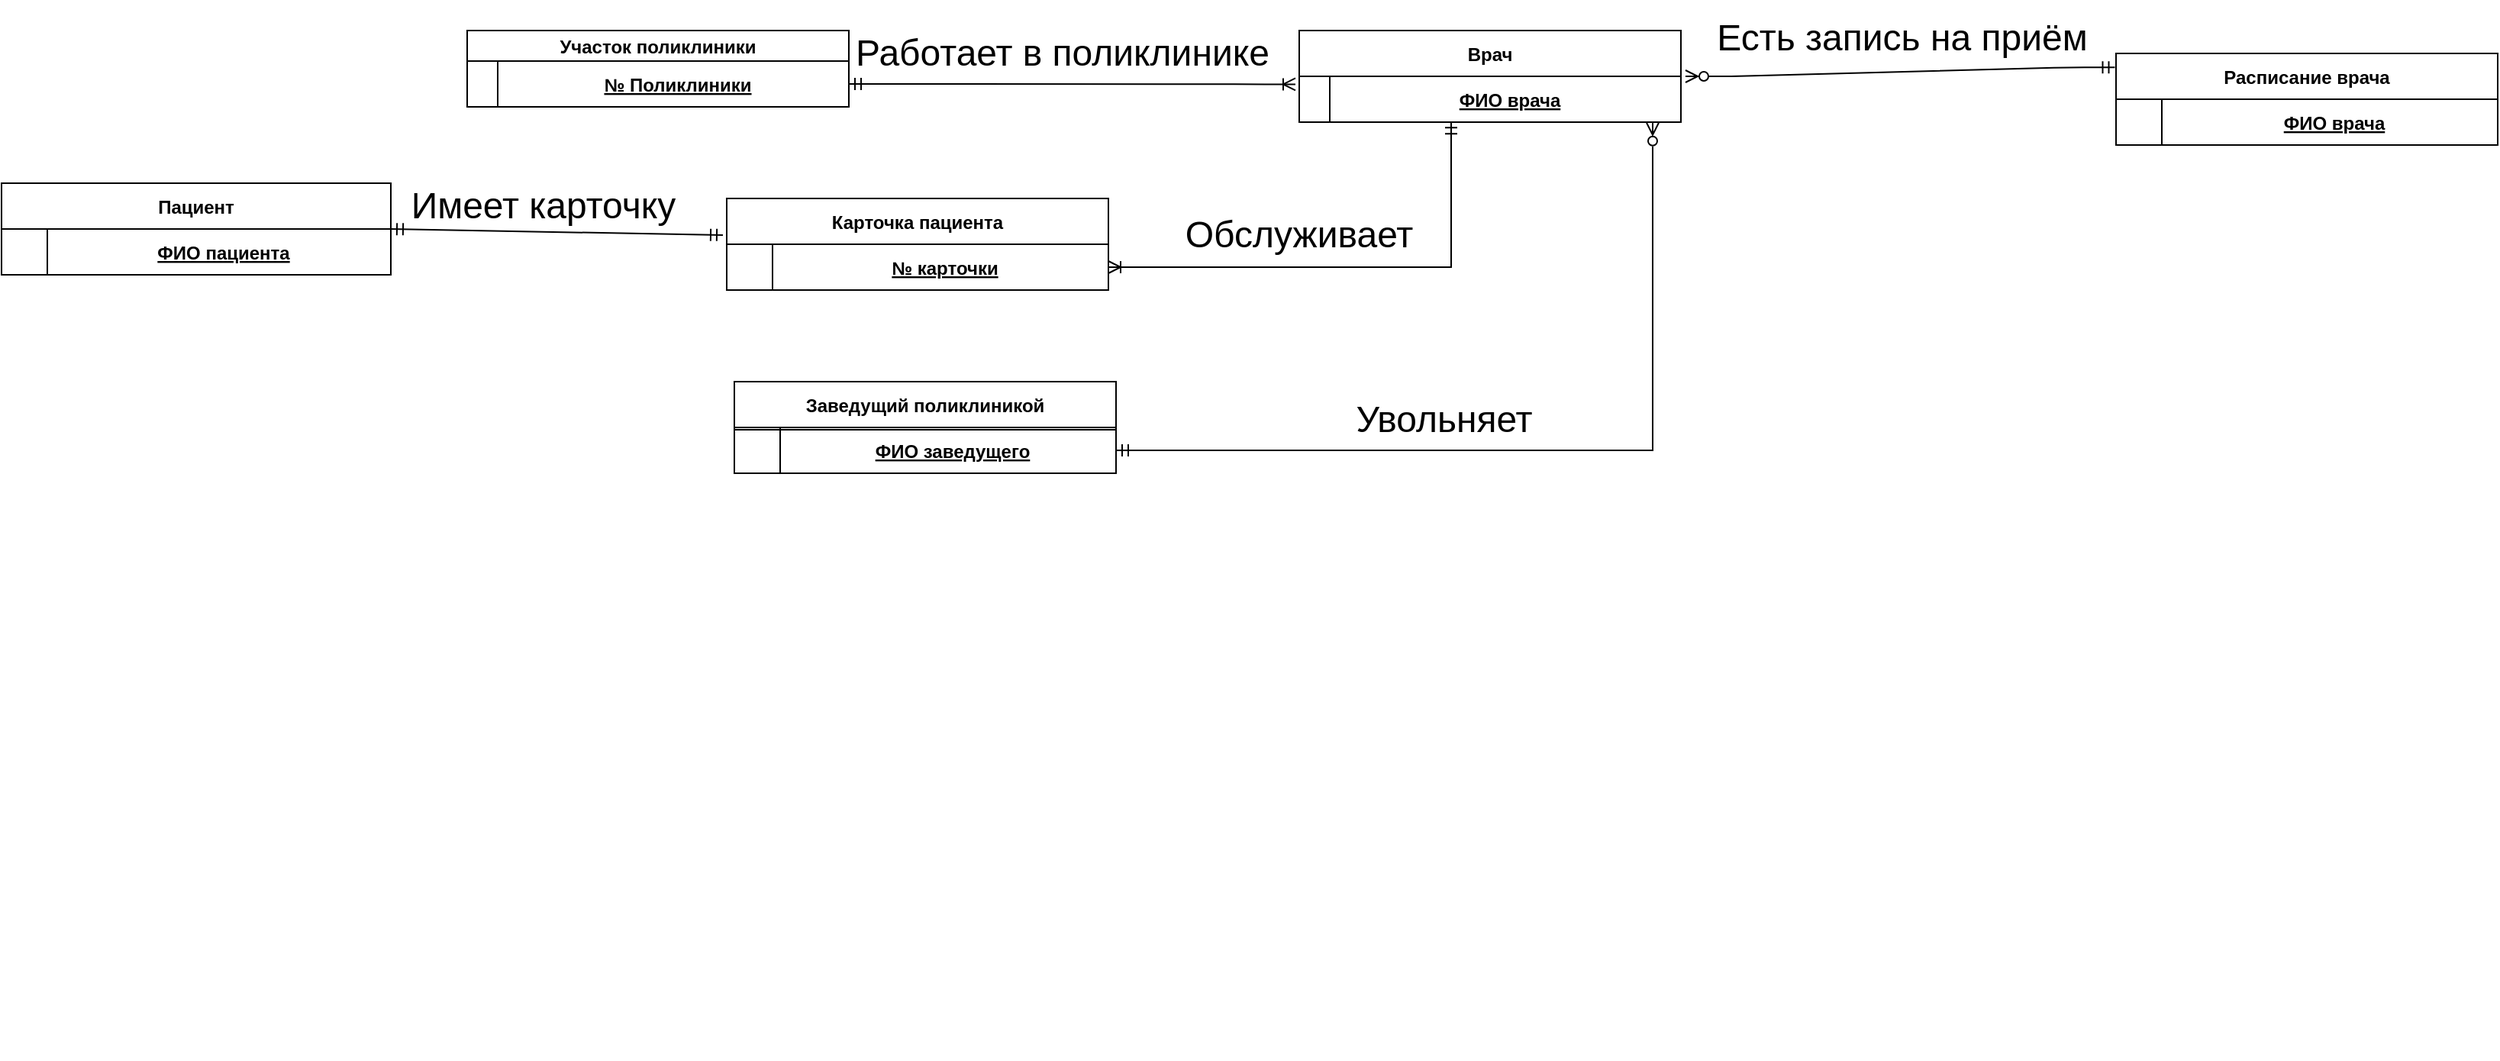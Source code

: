 <mxfile version="22.0.0" type="device">
  <diagram id="R2lEEEUBdFMjLlhIrx00" name="Page-1">
    <mxGraphModel dx="2359" dy="798" grid="1" gridSize="10" guides="1" tooltips="1" connect="1" arrows="1" fold="1" page="1" pageScale="1" pageWidth="850" pageHeight="1100" math="0" shadow="0" extFonts="Permanent Marker^https://fonts.googleapis.com/css?family=Permanent+Marker">
      <root>
        <mxCell id="0" />
        <mxCell id="1" parent="0" />
        <mxCell id="C-vyLk0tnHw3VtMMgP7b-1" value="" style="edgeStyle=entityRelationEdgeStyle;endArrow=ERoneToMany;startArrow=ERmandOne;endFill=0;startFill=0;entryX=-0.01;entryY=0.173;entryDx=0;entryDy=0;entryPerimeter=0;" parent="1" source="C-vyLk0tnHw3VtMMgP7b-24" target="C-vyLk0tnHw3VtMMgP7b-14" edge="1">
          <mxGeometry width="100" height="100" relative="1" as="geometry">
            <mxPoint x="340" y="720" as="sourcePoint" />
            <mxPoint x="440" y="620" as="targetPoint" />
          </mxGeometry>
        </mxCell>
        <mxCell id="C-vyLk0tnHw3VtMMgP7b-12" value="" style="edgeStyle=entityRelationEdgeStyle;endArrow=ERzeroToMany;startArrow=ERmandOne;endFill=1;startFill=0;entryX=1.012;entryY=0;entryDx=0;entryDy=0;entryPerimeter=0;exitX=-0.003;exitY=0.152;exitDx=0;exitDy=0;exitPerimeter=0;" parent="1" source="C-vyLk0tnHw3VtMMgP7b-2" target="C-vyLk0tnHw3VtMMgP7b-14" edge="1">
          <mxGeometry width="100" height="100" relative="1" as="geometry">
            <mxPoint x="865" y="250" as="sourcePoint" />
            <mxPoint x="830" y="190" as="targetPoint" />
          </mxGeometry>
        </mxCell>
        <mxCell id="C-vyLk0tnHw3VtMMgP7b-23" value="Участок поликлиники" style="shape=table;startSize=20;container=1;collapsible=1;childLayout=tableLayout;fixedRows=1;rowLines=0;fontStyle=1;align=center;resizeLast=1;" parent="1" vertex="1">
          <mxGeometry x="-120" y="40" width="250" height="50" as="geometry" />
        </mxCell>
        <mxCell id="C-vyLk0tnHw3VtMMgP7b-24" value="" style="shape=partialRectangle;collapsible=0;dropTarget=0;pointerEvents=0;fillColor=none;points=[[0,0.5],[1,0.5]];portConstraint=eastwest;top=0;left=0;right=0;bottom=1;" parent="C-vyLk0tnHw3VtMMgP7b-23" vertex="1">
          <mxGeometry y="20" width="250" height="30" as="geometry" />
        </mxCell>
        <mxCell id="C-vyLk0tnHw3VtMMgP7b-25" value="" style="shape=partialRectangle;overflow=hidden;connectable=0;fillColor=none;top=0;left=0;bottom=0;right=0;fontStyle=1;" parent="C-vyLk0tnHw3VtMMgP7b-24" vertex="1">
          <mxGeometry width="20" height="30" as="geometry">
            <mxRectangle width="20" height="30" as="alternateBounds" />
          </mxGeometry>
        </mxCell>
        <mxCell id="C-vyLk0tnHw3VtMMgP7b-26" value="№ Поликлиники" style="shape=partialRectangle;overflow=hidden;connectable=0;fillColor=none;top=0;left=0;bottom=0;right=0;align=center;spacingLeft=6;fontStyle=5;" parent="C-vyLk0tnHw3VtMMgP7b-24" vertex="1">
          <mxGeometry x="20" width="230" height="30" as="geometry">
            <mxRectangle width="230" height="30" as="alternateBounds" />
          </mxGeometry>
        </mxCell>
        <mxCell id="BYQUXF2dgdxvXV2nVjLv-58" value="" style="group" parent="1" vertex="1" connectable="0">
          <mxGeometry x="50" y="150" width="260" height="530" as="geometry" />
        </mxCell>
        <mxCell id="BYQUXF2dgdxvXV2nVjLv-177" value="" style="group" parent="BYQUXF2dgdxvXV2nVjLv-58" vertex="1" connectable="0">
          <mxGeometry width="255" height="300" as="geometry" />
        </mxCell>
        <mxCell id="BYQUXF2dgdxvXV2nVjLv-1" value="Карточка пациента" style="shape=table;startSize=30;container=1;collapsible=1;childLayout=tableLayout;fixedRows=1;rowLines=0;fontStyle=1;align=center;resizeLast=1;" parent="BYQUXF2dgdxvXV2nVjLv-177" vertex="1">
          <mxGeometry width="250" height="60" as="geometry" />
        </mxCell>
        <mxCell id="BYQUXF2dgdxvXV2nVjLv-2" value="" style="shape=partialRectangle;collapsible=0;dropTarget=0;pointerEvents=0;fillColor=none;points=[[0,0.5],[1,0.5]];portConstraint=eastwest;top=0;left=0;right=0;bottom=1;" parent="BYQUXF2dgdxvXV2nVjLv-1" vertex="1">
          <mxGeometry y="30" width="250" height="30" as="geometry" />
        </mxCell>
        <mxCell id="BYQUXF2dgdxvXV2nVjLv-3" value="" style="shape=partialRectangle;overflow=hidden;connectable=0;fillColor=none;top=0;left=0;bottom=0;right=0;fontStyle=1;" parent="BYQUXF2dgdxvXV2nVjLv-2" vertex="1">
          <mxGeometry width="30" height="30" as="geometry">
            <mxRectangle width="30" height="30" as="alternateBounds" />
          </mxGeometry>
        </mxCell>
        <mxCell id="BYQUXF2dgdxvXV2nVjLv-4" value="№ карточки" style="shape=partialRectangle;overflow=hidden;connectable=0;fillColor=none;top=0;left=0;bottom=0;right=0;align=center;spacingLeft=6;fontStyle=5;" parent="BYQUXF2dgdxvXV2nVjLv-2" vertex="1">
          <mxGeometry x="30" width="220" height="30" as="geometry">
            <mxRectangle width="220" height="30" as="alternateBounds" />
          </mxGeometry>
        </mxCell>
        <mxCell id="BYQUXF2dgdxvXV2nVjLv-115" value="" style="group" parent="BYQUXF2dgdxvXV2nVjLv-177" vertex="1" connectable="0">
          <mxGeometry x="5" y="120" width="250" height="60" as="geometry" />
        </mxCell>
        <mxCell id="BYQUXF2dgdxvXV2nVjLv-116" value="" style="group" parent="BYQUXF2dgdxvXV2nVjLv-115" vertex="1" connectable="0">
          <mxGeometry width="250" height="60" as="geometry" />
        </mxCell>
        <mxCell id="BYQUXF2dgdxvXV2nVjLv-117" value="Заведущий поликлиникой" style="shape=table;startSize=30;container=1;collapsible=1;childLayout=tableLayout;fixedRows=1;rowLines=0;fontStyle=1;align=center;resizeLast=1;" parent="BYQUXF2dgdxvXV2nVjLv-116" vertex="1">
          <mxGeometry width="250" height="60" as="geometry" />
        </mxCell>
        <mxCell id="BYQUXF2dgdxvXV2nVjLv-118" value="" style="shape=partialRectangle;collapsible=0;dropTarget=0;pointerEvents=0;fillColor=none;points=[[0,0.5],[1,0.5]];portConstraint=eastwest;top=0;left=0;right=0;bottom=1;" parent="BYQUXF2dgdxvXV2nVjLv-117" vertex="1">
          <mxGeometry y="30" width="250" height="30" as="geometry" />
        </mxCell>
        <mxCell id="BYQUXF2dgdxvXV2nVjLv-119" value="" style="shape=partialRectangle;overflow=hidden;connectable=0;fillColor=none;top=0;left=0;bottom=0;right=0;fontStyle=1;" parent="BYQUXF2dgdxvXV2nVjLv-118" vertex="1">
          <mxGeometry width="30" height="30" as="geometry">
            <mxRectangle width="30" height="30" as="alternateBounds" />
          </mxGeometry>
        </mxCell>
        <mxCell id="BYQUXF2dgdxvXV2nVjLv-120" value="ФИО заведущего" style="shape=partialRectangle;overflow=hidden;connectable=0;fillColor=none;top=0;left=0;bottom=0;right=0;align=center;spacingLeft=6;fontStyle=5;" parent="BYQUXF2dgdxvXV2nVjLv-118" vertex="1">
          <mxGeometry x="30" width="220" height="30" as="geometry">
            <mxRectangle width="220" height="30" as="alternateBounds" />
          </mxGeometry>
        </mxCell>
        <mxCell id="BYQUXF2dgdxvXV2nVjLv-127" value="" style="shape=partialRectangle;collapsible=0;dropTarget=0;pointerEvents=0;fillColor=none;points=[[0,0.5],[1,0.5]];portConstraint=eastwest;top=0;left=0;right=0;bottom=1;" parent="BYQUXF2dgdxvXV2nVjLv-116" vertex="1">
          <mxGeometry y="23.478" width="250" height="8" as="geometry" />
        </mxCell>
        <mxCell id="BYQUXF2dgdxvXV2nVjLv-128" value="" style="shape=partialRectangle;overflow=hidden;connectable=0;fillColor=none;top=0;left=0;bottom=0;right=0;fontStyle=1;" parent="BYQUXF2dgdxvXV2nVjLv-127" vertex="1">
          <mxGeometry width="30" height="8" as="geometry">
            <mxRectangle width="30" height="30" as="alternateBounds" />
          </mxGeometry>
        </mxCell>
        <mxCell id="BYQUXF2dgdxvXV2nVjLv-129" value="" style="shape=partialRectangle;overflow=hidden;connectable=0;fillColor=none;top=0;left=0;bottom=0;right=0;align=center;spacingLeft=6;fontStyle=5;" parent="BYQUXF2dgdxvXV2nVjLv-127" vertex="1">
          <mxGeometry x="30" width="220" height="7.826" as="geometry">
            <mxRectangle width="220" height="30" as="alternateBounds" />
          </mxGeometry>
        </mxCell>
        <mxCell id="BYQUXF2dgdxvXV2nVjLv-86" value="Пациент" style="shape=table;startSize=30;container=1;collapsible=1;childLayout=tableLayout;fixedRows=1;rowLines=0;fontStyle=1;align=center;resizeLast=1;movable=1;resizable=1;rotatable=1;deletable=1;editable=1;locked=0;connectable=1;" parent="BYQUXF2dgdxvXV2nVjLv-177" vertex="1">
          <mxGeometry x="-475" y="-10" width="255" height="60" as="geometry" />
        </mxCell>
        <mxCell id="BYQUXF2dgdxvXV2nVjLv-87" value="" style="shape=partialRectangle;collapsible=0;dropTarget=0;pointerEvents=0;fillColor=none;points=[[0,0.5],[1,0.5]];portConstraint=eastwest;top=0;left=0;right=0;bottom=1;movable=1;resizable=1;rotatable=1;deletable=1;editable=1;locked=0;connectable=1;" parent="BYQUXF2dgdxvXV2nVjLv-86" vertex="1">
          <mxGeometry y="30" width="255" height="30" as="geometry" />
        </mxCell>
        <mxCell id="BYQUXF2dgdxvXV2nVjLv-88" value="" style="shape=partialRectangle;overflow=hidden;connectable=1;fillColor=none;top=0;left=0;bottom=0;right=0;fontStyle=1;movable=1;resizable=1;rotatable=1;deletable=1;editable=1;locked=0;" parent="BYQUXF2dgdxvXV2nVjLv-87" vertex="1">
          <mxGeometry width="30" height="30" as="geometry">
            <mxRectangle width="30" height="30" as="alternateBounds" />
          </mxGeometry>
        </mxCell>
        <mxCell id="BYQUXF2dgdxvXV2nVjLv-89" value="ФИО пациента" style="shape=partialRectangle;overflow=hidden;connectable=1;fillColor=none;top=0;left=0;bottom=0;right=0;align=center;spacingLeft=6;fontStyle=5;movable=1;resizable=1;rotatable=1;deletable=1;editable=1;locked=0;" parent="BYQUXF2dgdxvXV2nVjLv-87" vertex="1">
          <mxGeometry x="30" width="225" height="30" as="geometry">
            <mxRectangle width="225" height="30" as="alternateBounds" />
          </mxGeometry>
        </mxCell>
        <mxCell id="BYQUXF2dgdxvXV2nVjLv-180" style="rounded=0;orthogonalLoop=1;jettySize=auto;html=1;fontFamily=Helvetica;fontSize=12;fontColor=default;endArrow=ERmandOne;endFill=0;exitX=1;exitY=0;exitDx=0;exitDy=0;startArrow=ERmandOne;startFill=0;entryX=-0.01;entryY=-0.2;entryDx=0;entryDy=0;entryPerimeter=0;" parent="BYQUXF2dgdxvXV2nVjLv-177" source="BYQUXF2dgdxvXV2nVjLv-89" target="BYQUXF2dgdxvXV2nVjLv-2" edge="1">
          <mxGeometry relative="1" as="geometry">
            <mxPoint x="250" y="285" as="targetPoint" />
          </mxGeometry>
        </mxCell>
        <mxCell id="BYQUXF2dgdxvXV2nVjLv-80" value="" style="group" parent="1" vertex="1" connectable="0">
          <mxGeometry x="450" y="360" width="250" height="160" as="geometry" />
        </mxCell>
        <mxCell id="BYQUXF2dgdxvXV2nVjLv-65" value="" style="group" parent="BYQUXF2dgdxvXV2nVjLv-80" vertex="1" connectable="0">
          <mxGeometry width="250" height="160" as="geometry" />
        </mxCell>
        <mxCell id="C-vyLk0tnHw3VtMMgP7b-13" value="Врач" style="shape=table;startSize=30;container=1;collapsible=1;childLayout=tableLayout;fixedRows=1;rowLines=0;fontStyle=1;align=center;resizeLast=1;" parent="BYQUXF2dgdxvXV2nVjLv-65" vertex="1">
          <mxGeometry x="-25" y="-320" width="250" height="60" as="geometry" />
        </mxCell>
        <mxCell id="C-vyLk0tnHw3VtMMgP7b-14" value="" style="shape=partialRectangle;collapsible=0;dropTarget=0;pointerEvents=0;fillColor=none;points=[[0,0.5],[1,0.5]];portConstraint=eastwest;top=0;left=0;right=0;bottom=1;" parent="C-vyLk0tnHw3VtMMgP7b-13" vertex="1">
          <mxGeometry y="30" width="250" height="30" as="geometry" />
        </mxCell>
        <mxCell id="C-vyLk0tnHw3VtMMgP7b-15" value="" style="shape=partialRectangle;overflow=hidden;connectable=0;fillColor=none;top=0;left=0;bottom=0;right=0;fontStyle=1;" parent="C-vyLk0tnHw3VtMMgP7b-14" vertex="1">
          <mxGeometry width="20" height="30" as="geometry">
            <mxRectangle width="20" height="30" as="alternateBounds" />
          </mxGeometry>
        </mxCell>
        <mxCell id="C-vyLk0tnHw3VtMMgP7b-16" value="ФИО врача" style="shape=partialRectangle;overflow=hidden;connectable=0;fillColor=none;top=0;left=0;bottom=0;right=0;align=center;spacingLeft=6;fontStyle=5;" parent="C-vyLk0tnHw3VtMMgP7b-14" vertex="1">
          <mxGeometry x="20" width="230" height="30" as="geometry">
            <mxRectangle width="230" height="30" as="alternateBounds" />
          </mxGeometry>
        </mxCell>
        <mxCell id="BYQUXF2dgdxvXV2nVjLv-182" value="" style="shape=partialRectangle;overflow=hidden;connectable=0;fillColor=none;top=0;left=0;bottom=0;right=0;align=center;spacingLeft=6;fontStyle=5;" parent="BYQUXF2dgdxvXV2nVjLv-65" vertex="1">
          <mxGeometry x="5" y="-181.998" width="220" height="20.87" as="geometry">
            <mxRectangle width="220" height="30" as="alternateBounds" />
          </mxGeometry>
        </mxCell>
        <mxCell id="BYQUXF2dgdxvXV2nVjLv-185" value="" style="shape=partialRectangle;overflow=hidden;connectable=0;fillColor=none;top=0;left=0;bottom=0;right=0;fontStyle=1;" parent="BYQUXF2dgdxvXV2nVjLv-65" vertex="1">
          <mxGeometry x="-25" y="-182" width="20" height="20.87" as="geometry">
            <mxRectangle width="30" height="30" as="alternateBounds" />
          </mxGeometry>
        </mxCell>
        <mxCell id="BYQUXF2dgdxvXV2nVjLv-189" value="&lt;font style=&quot;font-size: 24px;&quot;&gt;Обслуживает&lt;/font&gt;" style="text;html=1;strokeColor=none;fillColor=none;align=center;verticalAlign=middle;whiteSpace=wrap;rounded=0;fontSize=12;fontFamily=Helvetica;fontColor=default;" parent="BYQUXF2dgdxvXV2nVjLv-65" vertex="1">
          <mxGeometry x="-120" y="-211.13" width="190" height="50" as="geometry" />
        </mxCell>
        <mxCell id="BYQUXF2dgdxvXV2nVjLv-109" value="" style="group" parent="1" vertex="1" connectable="0">
          <mxGeometry x="430" y="540" width="250" height="173.65" as="geometry" />
        </mxCell>
        <mxCell id="BYQUXF2dgdxvXV2nVjLv-110" value="" style="group" parent="1" vertex="1" connectable="0">
          <mxGeometry x="750" y="340" width="250" height="180" as="geometry" />
        </mxCell>
        <mxCell id="BYQUXF2dgdxvXV2nVjLv-77" value="" style="group" parent="BYQUXF2dgdxvXV2nVjLv-110" vertex="1" connectable="0">
          <mxGeometry width="250" height="150" as="geometry" />
        </mxCell>
        <mxCell id="C-vyLk0tnHw3VtMMgP7b-2" value="Расписание врача" style="shape=table;startSize=30;container=1;collapsible=1;childLayout=tableLayout;fixedRows=1;rowLines=0;fontStyle=1;align=center;resizeLast=1;" parent="BYQUXF2dgdxvXV2nVjLv-77" vertex="1">
          <mxGeometry x="210" y="-285" width="250" height="60" as="geometry" />
        </mxCell>
        <mxCell id="C-vyLk0tnHw3VtMMgP7b-3" value="" style="shape=partialRectangle;collapsible=0;dropTarget=0;pointerEvents=0;fillColor=none;points=[[0,0.5],[1,0.5]];portConstraint=eastwest;top=0;left=0;right=0;bottom=1;" parent="C-vyLk0tnHw3VtMMgP7b-2" vertex="1">
          <mxGeometry y="30" width="250" height="30" as="geometry" />
        </mxCell>
        <mxCell id="C-vyLk0tnHw3VtMMgP7b-4" value="" style="shape=partialRectangle;overflow=hidden;connectable=0;fillColor=none;top=0;left=0;bottom=0;right=0;fontStyle=1;" parent="C-vyLk0tnHw3VtMMgP7b-3" vertex="1">
          <mxGeometry width="30" height="30" as="geometry">
            <mxRectangle width="30" height="30" as="alternateBounds" />
          </mxGeometry>
        </mxCell>
        <mxCell id="C-vyLk0tnHw3VtMMgP7b-5" value="ФИО врача" style="shape=partialRectangle;overflow=hidden;connectable=0;fillColor=none;top=0;left=0;bottom=0;right=0;align=center;spacingLeft=6;fontStyle=5;" parent="C-vyLk0tnHw3VtMMgP7b-3" vertex="1">
          <mxGeometry x="30" width="220" height="30" as="geometry">
            <mxRectangle width="220" height="30" as="alternateBounds" />
          </mxGeometry>
        </mxCell>
        <mxCell id="BYQUXF2dgdxvXV2nVjLv-179" style="edgeStyle=orthogonalEdgeStyle;rounded=0;orthogonalLoop=1;jettySize=auto;html=1;entryX=1;entryY=0.5;entryDx=0;entryDy=0;fontFamily=Helvetica;fontSize=12;fontColor=default;endArrow=ERoneToMany;endFill=0;startArrow=ERmandOne;startFill=0;exitX=0.398;exitY=0.987;exitDx=0;exitDy=0;exitPerimeter=0;" parent="1" source="C-vyLk0tnHw3VtMMgP7b-14" target="BYQUXF2dgdxvXV2nVjLv-2" edge="1">
          <mxGeometry relative="1" as="geometry">
            <mxPoint x="300" y="375" as="targetPoint" />
          </mxGeometry>
        </mxCell>
        <mxCell id="BYQUXF2dgdxvXV2nVjLv-187" style="edgeStyle=orthogonalEdgeStyle;rounded=0;orthogonalLoop=1;jettySize=auto;html=1;entryX=0.926;entryY=1.013;entryDx=0;entryDy=0;entryPerimeter=0;fontFamily=Helvetica;fontSize=12;fontColor=default;endArrow=ERzeroToMany;endFill=0;startArrow=ERmandOne;startFill=0;" parent="1" source="BYQUXF2dgdxvXV2nVjLv-118" target="C-vyLk0tnHw3VtMMgP7b-14" edge="1">
          <mxGeometry relative="1" as="geometry" />
        </mxCell>
        <mxCell id="BYQUXF2dgdxvXV2nVjLv-188" value="&lt;font style=&quot;font-size: 24px;&quot;&gt;Увольняет&lt;/font&gt;" style="text;html=1;strokeColor=none;fillColor=none;align=center;verticalAlign=middle;whiteSpace=wrap;rounded=0;fontSize=12;fontFamily=Helvetica;fontColor=default;" parent="1" vertex="1">
          <mxGeometry x="470" y="270" width="100" height="50" as="geometry" />
        </mxCell>
        <mxCell id="BYQUXF2dgdxvXV2nVjLv-192" value="&lt;font style=&quot;font-size: 24px;&quot;&gt;Работает в поликлинике&lt;/font&gt;" style="text;html=1;strokeColor=none;fillColor=none;align=center;verticalAlign=middle;whiteSpace=wrap;rounded=0;fontSize=12;fontFamily=Helvetica;fontColor=default;" parent="1" vertex="1">
          <mxGeometry x="130" y="30" width="280" height="50" as="geometry" />
        </mxCell>
        <mxCell id="BYQUXF2dgdxvXV2nVjLv-202" value="&lt;font style=&quot;font-size: 24px;&quot;&gt;Имеет карточку&lt;/font&gt;" style="text;html=1;strokeColor=none;fillColor=none;align=center;verticalAlign=middle;whiteSpace=wrap;rounded=0;fontSize=12;fontFamily=Helvetica;fontColor=default;" parent="1" vertex="1">
          <mxGeometry x="-170" y="130" width="200" height="50" as="geometry" />
        </mxCell>
        <mxCell id="BYQUXF2dgdxvXV2nVjLv-203" value="&lt;font style=&quot;font-size: 24px;&quot;&gt;Есть запись на приём&lt;/font&gt;" style="text;html=1;strokeColor=none;fillColor=none;align=center;verticalAlign=middle;whiteSpace=wrap;rounded=0;fontSize=12;fontFamily=Helvetica;fontColor=default;" parent="1" vertex="1">
          <mxGeometry x="680" y="20" width="280" height="50" as="geometry" />
        </mxCell>
      </root>
    </mxGraphModel>
  </diagram>
</mxfile>
